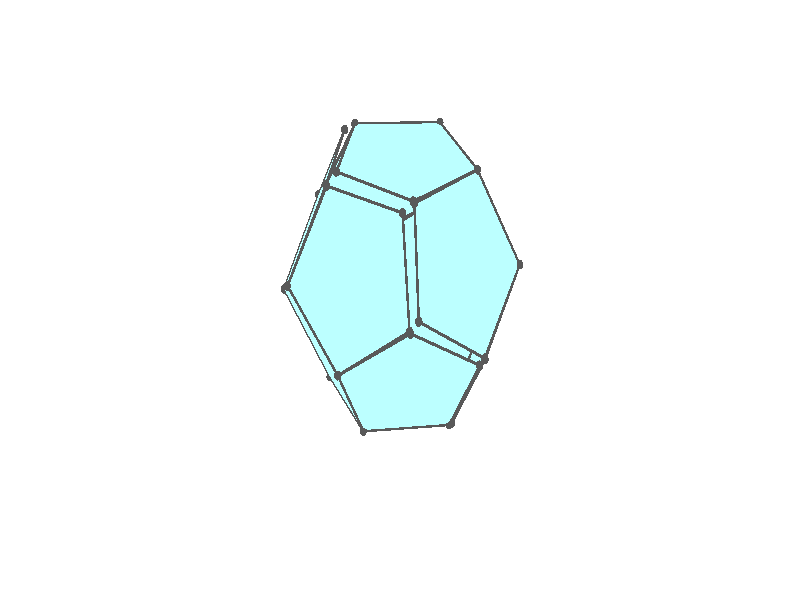 #version 3.7;
global_settings{assumed_gamma 1.0}
camera{perspective location <18.750000000000000000000000, 10.825317547305481014063844, 12.499999999999996447286321> right <0.133333333333333331482962, -0.230940107675850353485814, -0.000000000000000000000000> up <-0.064951905283832905846353, -0.037499999999999998612221, 0.129903810567665811692706> direction <0.750000000000000111022302, 0.433012701892219298294151, 0.499999999999999944488849> sky <-0.433012701892219298294151, -0.249999999999999944488849, 0.866025403784438707610605> look_at <18.000000000000000000000000, 10.392304845413262270881205, 11.999999999999996447286321>}
light_source{<18.750000000000000000000000, 10.825317547305481014063844, 12.499999999999996447286321> rgb<1.0,1.0,1.0>}
background{rgb<1,1,1>}
union{union{object{union{sphere{<0.187592474085079868872938, 0.577350269189625620036566, -0.636046339955097517204763>,0.029999999999999998889777}sphere{<-0.491123473188422809965203, 0.356822089773089878850243, -0.636046339955097517204763>,0.029999999999999998889777}sphere{<-0.491123473188422865476355, -0.356822089773089767827940, -0.636046339955097517204763>,0.029999999999999998889777}sphere{<0.187592474085079730095060, -0.577350269189625620036566, -0.636046339955097517204763>,0.029999999999999998889777}sphere{<0.607061998206686048717984, -0.000000000000000148687307, -0.636046339955097517204763>,0.029999999999999998889777}} pigment{rgb<0.1,0.1,0.1>}}object{union{cylinder{<0.187592474085079868872938, 0.577350269189625620036566, -0.636046339955097517204763>,<-0.491123473188422809965203, 0.356822089773089878850243, -0.636046339955097517204763>,0.010000000000000000208167}cylinder{<-0.491123473188422809965203, 0.356822089773089878850243, -0.636046339955097517204763>,<-0.491123473188422865476355, -0.356822089773089767827940, -0.636046339955097517204763>,0.010000000000000000208167}cylinder{<-0.491123473188422865476355, -0.356822089773089767827940, -0.636046339955097517204763>,<0.187592474085079730095060, -0.577350269189625620036566, -0.636046339955097517204763>,0.010000000000000000208167}cylinder{<0.187592474085079730095060, -0.577350269189625620036566, -0.636046339955097517204763>,<0.607061998206686048717984, -0.000000000000000148687307, -0.636046339955097517204763>,0.010000000000000000208167}cylinder{<0.607061998206686048717984, -0.000000000000000148687307, -0.636046339955097517204763>,<0.187592474085079868872938, 0.577350269189625620036566, -0.636046339955097517204763>,0.010000000000000000208167}} pigment{rgb<0.1,0.1,0.1>}}object{polygon{5.000000000000000000000000,<0.187592474085079868872938, 0.577350269189625620036566, -0.636046339955097517204763>,<-0.491123473188422809965203, 0.356822089773089878850243, -0.636046339955097517204763>,<-0.491123473188422865476355, -0.356822089773089767827940, -0.636046339955097517204763>,<0.187592474085079730095060, -0.577350269189625620036566, -0.636046339955097517204763>,<0.607061998206686048717984, -0.000000000000000148687307, -0.636046339955097517204763>} pigment{rgbft<0.5,1.0,1.0,0.1,0.1>}}}union{object{union{sphere{<0.992925344355384154049204, -0.007758310262374959465070, -0.035765320997357269439121>,0.029999999999999998889777}sphere{<0.811932483166438734301096, -0.589903478889415189279077, 0.335228751519946077674916>,0.029999999999999998889777}sphere{<0.314209397081880836832823, -0.941930669225090055896032, -0.035765320997357519239301>,0.029999999999999998889777}sphere{<0.187592474085079674583909, -0.577350269189625620036566, -0.636046339955097739249368>,0.029999999999999998889777}sphere{<0.607061998206686159740286, -0.000000000000000124900090, -0.636046339955097739249368>,0.029999999999999998889777}} pigment{rgb<0.1,0.1,0.1>}}object{union{cylinder{<0.992925344355384154049204, -0.007758310262374959465070, -0.035765320997357269439121>,<0.811932483166438734301096, -0.589903478889415189279077, 0.335228751519946077674916>,0.010000000000000000208167}cylinder{<0.811932483166438734301096, -0.589903478889415189279077, 0.335228751519946077674916>,<0.314209397081880836832823, -0.941930669225090055896032, -0.035765320997357519239301>,0.010000000000000000208167}cylinder{<0.314209397081880836832823, -0.941930669225090055896032, -0.035765320997357519239301>,<0.187592474085079674583909, -0.577350269189625620036566, -0.636046339955097739249368>,0.010000000000000000208167}cylinder{<0.187592474085079674583909, -0.577350269189625620036566, -0.636046339955097739249368>,<0.607061998206686159740286, -0.000000000000000124900090, -0.636046339955097739249368>,0.010000000000000000208167}cylinder{<0.607061998206686159740286, -0.000000000000000124900090, -0.636046339955097739249368>,<0.992925344355384154049204, -0.007758310262374959465070, -0.035765320997357269439121>,0.010000000000000000208167}} pigment{rgb<0.1,0.1,0.1>}}object{polygon{5.000000000000000000000000,<0.992925344355384154049204, -0.007758310262374959465070, -0.035765320997357269439121>,<0.811932483166438734301096, -0.589903478889415189279077, 0.335228751519946077674916>,<0.314209397081880836832823, -0.941930669225090055896032, -0.035765320997357519239301>,<0.187592474085079674583909, -0.577350269189625620036566, -0.636046339955097739249368>,<0.607061998206686159740286, -0.000000000000000124900090, -0.636046339955097739249368>} pigment{rgbft<0.5,1.0,1.0,0.1,0.1>}}}union{object{union{sphere{<0.992925344355384154049204, -0.007758310262375084365161, -0.035765320997357186172394>,0.029999999999999998889777}sphere{<0.811932483166438845323398, -0.589903478889415189279077, 0.335228751519945966652614>,0.029999999999999998889777}sphere{<0.532654780116882387019928, -0.377406551625430908281089, 0.956628007620939913024927>,0.029999999999999998889777}sphere{<0.541044528521201772974791, 0.336068940555665496283666, 0.969679795957951395912744>,0.029999999999999998889777}sphere{<0.825507381241687765438542, 0.564524117599658925570338, 0.356346988663200192615221>,0.029999999999999998889777}} pigment{rgb<0.1,0.1,0.1>}}object{union{cylinder{<0.992925344355384154049204, -0.007758310262375084365161, -0.035765320997357186172394>,<0.811932483166438845323398, -0.589903478889415189279077, 0.335228751519945966652614>,0.010000000000000000208167}cylinder{<0.811932483166438845323398, -0.589903478889415189279077, 0.335228751519945966652614>,<0.532654780116882387019928, -0.377406551625430908281089, 0.956628007620939913024927>,0.010000000000000000208167}cylinder{<0.532654780116882387019928, -0.377406551625430908281089, 0.956628007620939913024927>,<0.541044528521201772974791, 0.336068940555665496283666, 0.969679795957951395912744>,0.010000000000000000208167}cylinder{<0.541044528521201772974791, 0.336068940555665496283666, 0.969679795957951395912744>,<0.825507381241687765438542, 0.564524117599658925570338, 0.356346988663200192615221>,0.010000000000000000208167}cylinder{<0.825507381241687765438542, 0.564524117599658925570338, 0.356346988663200192615221>,<0.992925344355384154049204, -0.007758310262375084365161, -0.035765320997357186172394>,0.010000000000000000208167}} pigment{rgb<0.1,0.1,0.1>}}object{polygon{5.000000000000000000000000,<0.992925344355384154049204, -0.007758310262375084365161, -0.035765320997357186172394>,<0.811932483166438845323398, -0.589903478889415189279077, 0.335228751519945966652614>,<0.532654780116882387019928, -0.377406551625430908281089, 0.956628007620939913024927>,<0.541044528521201772974791, 0.336068940555665496283666, 0.969679795957951395912744>,<0.825507381241687765438542, 0.564524117599658925570338, 0.356346988663200192615221>} pigment{rgbft<0.5,1.0,1.0,0.1,0.1>}}}union{object{union{sphere{<0.523534339407016213741031, -0.389959761325220033434391, 0.956628007620940246091834>,0.029999999999999998889777}sphere{<0.811932483166438734301096, -0.589903478889415078256775, 0.335228751519946022163765>,0.029999999999999998889777}sphere{<0.314209397081880892343975, -0.941930669225089944873730, -0.035765320997357574750453>,0.029999999999999998889777}sphere{<-0.281798530863288099190811, -0.959551720252470707883674, 0.356346988663199581992558>,0.029999999999999998889777}sphere{<-0.152428601813243191909208, -0.618414938369213240676459, 0.969679795957951395912744>,0.029999999999999998889777}} pigment{rgb<0.1,0.1,0.1>}}object{union{cylinder{<0.523534339407016213741031, -0.389959761325220033434391, 0.956628007620940246091834>,<0.811932483166438734301096, -0.589903478889415078256775, 0.335228751519946022163765>,0.010000000000000000208167}cylinder{<0.811932483166438734301096, -0.589903478889415078256775, 0.335228751519946022163765>,<0.314209397081880892343975, -0.941930669225089944873730, -0.035765320997357574750453>,0.010000000000000000208167}cylinder{<0.314209397081880892343975, -0.941930669225089944873730, -0.035765320997357574750453>,<-0.281798530863288099190811, -0.959551720252470707883674, 0.356346988663199581992558>,0.010000000000000000208167}cylinder{<-0.281798530863288099190811, -0.959551720252470707883674, 0.356346988663199581992558>,<-0.152428601813243191909208, -0.618414938369213240676459, 0.969679795957951395912744>,0.010000000000000000208167}cylinder{<-0.152428601813243191909208, -0.618414938369213240676459, 0.969679795957951395912744>,<0.523534339407016213741031, -0.389959761325220033434391, 0.956628007620940246091834>,0.010000000000000000208167}} pigment{rgb<0.1,0.1,0.1>}}object{polygon{5.000000000000000000000000,<0.523534339407016213741031, -0.389959761325220033434391, 0.956628007620940246091834>,<0.811932483166438734301096, -0.589903478889415078256775, 0.335228751519946022163765>,<0.314209397081880892343975, -0.941930669225089944873730, -0.035765320997357574750453>,<-0.281798530863288099190811, -0.959551720252470707883674, 0.356346988663199581992558>,<-0.152428601813243191909208, -0.618414938369213240676459, 0.969679795957951395912744>} pigment{rgbft<0.5,1.0,1.0,0.1,0.1>}}}union{object{union{sphere{<-0.790343508969850505607724, -0.605588786779246546210231, -0.022713532660346098801529>,0.029999999999999998889777}sphere{<-0.290188279267607263101070, -0.959383032887387576792548, 0.343295200326188321149345>,0.029999999999999998889777}sphere{<0.314209397081880781321672, -0.941930669225089833851428, -0.035765320997357546994877>,0.029999999999999998889777}sphere{<0.187592474085079619072758, -0.577350269189625509014263, -0.636046339955097517204763>,0.029999999999999998889777}sphere{<-0.495058764227359726639577, -0.369479553997972720580378, -0.627979891148855218219182>,0.029999999999999998889777}} pigment{rgb<0.1,0.1,0.1>}}object{union{cylinder{<-0.790343508969850505607724, -0.605588786779246546210231, -0.022713532660346098801529>,<-0.290188279267607263101070, -0.959383032887387576792548, 0.343295200326188321149345>,0.010000000000000000208167}cylinder{<-0.290188279267607263101070, -0.959383032887387576792548, 0.343295200326188321149345>,<0.314209397081880781321672, -0.941930669225089833851428, -0.035765320997357546994877>,0.010000000000000000208167}cylinder{<0.314209397081880781321672, -0.941930669225089833851428, -0.035765320997357546994877>,<0.187592474085079619072758, -0.577350269189625509014263, -0.636046339955097517204763>,0.010000000000000000208167}cylinder{<0.187592474085079619072758, -0.577350269189625509014263, -0.636046339955097517204763>,<-0.495058764227359726639577, -0.369479553997972720580378, -0.627979891148855218219182>,0.010000000000000000208167}cylinder{<-0.495058764227359726639577, -0.369479553997972720580378, -0.627979891148855218219182>,<-0.790343508969850505607724, -0.605588786779246546210231, -0.022713532660346098801529>,0.010000000000000000208167}} pigment{rgb<0.1,0.1,0.1>}}object{polygon{5.000000000000000000000000,<-0.790343508969850505607724, -0.605588786779246546210231, -0.022713532660346098801529>,<-0.290188279267607263101070, -0.959383032887387576792548, 0.343295200326188321149345>,<0.314209397081880781321672, -0.941930669225089833851428, -0.035765320997357546994877>,<0.187592474085079619072758, -0.577350269189625509014263, -0.636046339955097517204763>,<-0.495058764227359726639577, -0.369479553997972720580378, -0.627979891148855218219182>} pigment{rgbft<0.5,1.0,1.0,0.1,0.1>}}}union{object{union{sphere{<0.992925344355384043026902, -0.007758310262374955995623, -0.035765320997357297194696>,0.029999999999999998889777}sphere{<0.822754375188444186939307, 0.572451115227116558159537, 0.343295200326188765238555>,0.029999999999999998889777}sphere{<0.331719586196067228733853, 0.938798571035046602872853, -0.022713532660345699815130>,0.029999999999999998889777}sphere{<0.198414366107085349266725, 0.585004324926906238424351, -0.627979891148854774129973>,0.029999999999999998889777}sphere{<0.607061998206686159740286, -0.000000000000000123599048, -0.636046339955097517204763>,0.029999999999999998889777}} pigment{rgb<0.1,0.1,0.1>}}object{union{cylinder{<0.992925344355384043026902, -0.007758310262374955995623, -0.035765320997357297194696>,<0.822754375188444186939307, 0.572451115227116558159537, 0.343295200326188765238555>,0.010000000000000000208167}cylinder{<0.822754375188444186939307, 0.572451115227116558159537, 0.343295200326188765238555>,<0.331719586196067228733853, 0.938798571035046602872853, -0.022713532660345699815130>,0.010000000000000000208167}cylinder{<0.331719586196067228733853, 0.938798571035046602872853, -0.022713532660345699815130>,<0.198414366107085349266725, 0.585004324926906238424351, -0.627979891148854774129973>,0.010000000000000000208167}cylinder{<0.198414366107085349266725, 0.585004324926906238424351, -0.627979891148854774129973>,<0.607061998206686159740286, -0.000000000000000123599048, -0.636046339955097517204763>,0.010000000000000000208167}cylinder{<0.607061998206686159740286, -0.000000000000000123599048, -0.636046339955097517204763>,<0.992925344355384043026902, -0.007758310262374955995623, -0.035765320997357297194696>,0.010000000000000000208167}} pigment{rgb<0.1,0.1,0.1>}}object{polygon{5.000000000000000000000000,<0.992925344355384043026902, -0.007758310262374955995623, -0.035765320997357297194696>,<0.822754375188444186939307, 0.572451115227116558159537, 0.343295200326188765238555>,<0.331719586196067228733853, 0.938798571035046602872853, -0.022713532660345699815130>,<0.198414366107085349266725, 0.585004324926906238424351, -0.627979891148854774129973>,<0.607061998206686159740286, -0.000000000000000123599048, -0.636046339955097517204763>} pigment{rgbft<0.5,1.0,1.0,0.1,0.1>}}}union{object{union{sphere{<-0.807853698084035398707670, 0.577350269189625620036566, -0.035765320997357380461423>,0.029999999999999998889777}sphere{<-0.491123473188422865476355, 0.356822089773089878850243, -0.636046339955097517204763>,0.029999999999999998889777}sphere{<-0.491123473188422865476355, -0.356822089773089767827940, -0.636046339955097739249368>,0.029999999999999998889777}sphere{<-0.807853698084035398707670, -0.577350269189625620036566, -0.035765320997357491483726>,0.029999999999999998889777}sphere{<-1.003603742333922133056490, -0.000000000000000148687307, 0.335228751519946022163765>,0.029999999999999998889777}} pigment{rgb<0.1,0.1,0.1>}}object{union{cylinder{<-0.807853698084035398707670, 0.577350269189625620036566, -0.035765320997357380461423>,<-0.491123473188422865476355, 0.356822089773089878850243, -0.636046339955097517204763>,0.010000000000000000208167}cylinder{<-0.491123473188422865476355, 0.356822089773089878850243, -0.636046339955097517204763>,<-0.491123473188422865476355, -0.356822089773089767827940, -0.636046339955097739249368>,0.010000000000000000208167}cylinder{<-0.491123473188422865476355, -0.356822089773089767827940, -0.636046339955097739249368>,<-0.807853698084035398707670, -0.577350269189625620036566, -0.035765320997357491483726>,0.010000000000000000208167}cylinder{<-0.807853698084035398707670, -0.577350269189625620036566, -0.035765320997357491483726>,<-1.003603742333922133056490, -0.000000000000000148687307, 0.335228751519946022163765>,0.010000000000000000208167}cylinder{<-1.003603742333922133056490, -0.000000000000000148687307, 0.335228751519946022163765>,<-0.807853698084035398707670, 0.577350269189625620036566, -0.035765320997357380461423>,0.010000000000000000208167}} pigment{rgb<0.1,0.1,0.1>}}object{polygon{5.000000000000000000000000,<-0.807853698084035398707670, 0.577350269189625620036566, -0.035765320997357380461423>,<-0.491123473188422865476355, 0.356822089773089878850243, -0.636046339955097517204763>,<-0.491123473188422865476355, -0.356822089773089767827940, -0.636046339955097739249368>,<-0.807853698084035398707670, -0.577350269189625620036566, -0.035765320997357491483726>,<-1.003603742333922133056490, -0.000000000000000148687307, 0.335228751519946022163765>} pigment{rgbft<0.5,1.0,1.0,0.1,0.1>}}}union{object{union{sphere{<-0.807853698084035287685367, 0.577350269189625620036566, -0.035765320997357297194696>,0.029999999999999998889777}sphere{<-0.336030549517982168872265, 0.941930669225089944873730, 0.356346988663200248126373>,0.029999999999999998889777}sphere{<-0.240177851275056752911041, 0.589903478889414745189868, 0.969679795957951840001954>,0.029999999999999998889777}sphere{<-0.652760774413594702103580, 0.007758310262374390475770, 0.956628007620940135069532>,0.029999999999999998889777}sphere{<-1.003603742333921911011885, -0.000000000000000166533454, 0.335228751519946022163765>,0.029999999999999998889777}} pigment{rgb<0.1,0.1,0.1>}}object{union{cylinder{<-0.807853698084035287685367, 0.577350269189625620036566, -0.035765320997357297194696>,<-0.336030549517982168872265, 0.941930669225089944873730, 0.356346988663200248126373>,0.010000000000000000208167}cylinder{<-0.336030549517982168872265, 0.941930669225089944873730, 0.356346988663200248126373>,<-0.240177851275056752911041, 0.589903478889414745189868, 0.969679795957951840001954>,0.010000000000000000208167}cylinder{<-0.240177851275056752911041, 0.589903478889414745189868, 0.969679795957951840001954>,<-0.652760774413594702103580, 0.007758310262374390475770, 0.956628007620940135069532>,0.010000000000000000208167}cylinder{<-0.652760774413594702103580, 0.007758310262374390475770, 0.956628007620940135069532>,<-1.003603742333921911011885, -0.000000000000000166533454, 0.335228751519946022163765>,0.010000000000000000208167}cylinder{<-1.003603742333921911011885, -0.000000000000000166533454, 0.335228751519946022163765>,<-0.807853698084035287685367, 0.577350269189625620036566, -0.035765320997357297194696>,0.010000000000000000208167}} pigment{rgb<0.1,0.1,0.1>}}object{polygon{5.000000000000000000000000,<-0.807853698084035287685367, 0.577350269189625620036566, -0.035765320997357297194696>,<-0.336030549517982168872265, 0.941930669225089944873730, 0.356346988663200248126373>,<-0.240177851275056752911041, 0.589903478889414745189868, 0.969679795957951840001954>,<-0.652760774413594702103580, 0.007758310262374390475770, 0.956628007620940135069532>,<-1.003603742333921911011885, -0.000000000000000166533454, 0.335228751519946022163765>} pigment{rgbft<0.5,1.0,1.0,0.1,0.1>}}}union{object{union{sphere{<-0.807853698084035176663065, 0.577350269189625509014263, -0.035765320997357352705848>,0.029999999999999998889777}sphere{<-0.336030549517982168872265, 0.941930669225089833851428, 0.356346988663200248126373>,0.029999999999999998889777}sphere{<0.281273124613127090132281, 0.959383032887387909859456, -0.001311513132817632154570>,0.029999999999999998889777}sphere{<0.190964628040288686428028, 0.605588786779247212344046, -0.614468933268679684545077>,0.029999999999999998889777}sphere{<-0.482152766445737901435109, 0.369479553997973164669588, -0.635762557570823672037363>,0.029999999999999998889777}} pigment{rgb<0.1,0.1,0.1>}}object{union{cylinder{<-0.807853698084035176663065, 0.577350269189625509014263, -0.035765320997357352705848>,<-0.336030549517982168872265, 0.941930669225089833851428, 0.356346988663200248126373>,0.010000000000000000208167}cylinder{<-0.336030549517982168872265, 0.941930669225089833851428, 0.356346988663200248126373>,<0.281273124613127090132281, 0.959383032887387909859456, -0.001311513132817632154570>,0.010000000000000000208167}cylinder{<0.281273124613127090132281, 0.959383032887387909859456, -0.001311513132817632154570>,<0.190964628040288686428028, 0.605588786779247212344046, -0.614468933268679684545077>,0.010000000000000000208167}cylinder{<0.190964628040288686428028, 0.605588786779247212344046, -0.614468933268679684545077>,<-0.482152766445737901435109, 0.369479553997973164669588, -0.635762557570823672037363>,0.010000000000000000208167}cylinder{<-0.482152766445737901435109, 0.369479553997973164669588, -0.635762557570823672037363>,<-0.807853698084035176663065, 0.577350269189625509014263, -0.035765320997357352705848>,0.010000000000000000208167}} pigment{rgb<0.1,0.1,0.1>}}object{polygon{5.000000000000000000000000,<-0.807853698084035176663065, 0.577350269189625509014263, -0.035765320997357352705848>,<-0.336030549517982168872265, 0.941930669225089833851428, 0.356346988663200248126373>,<0.281273124613127090132281, 0.959383032887387909859456, -0.001311513132817632154570>,<0.190964628040288686428028, 0.605588786779247212344046, -0.614468933268679684545077>,<-0.482152766445737901435109, 0.369479553997973164669588, -0.635762557570823672037363>} pigment{rgbft<0.5,1.0,1.0,0.1,0.1>}}}union{object{union{sphere{<0.288901432042829586777088, 0.959551720252470263794464, 0.012199444747356631701951>,0.029999999999999998889777}sphere{<-0.336030549517982279894568, 0.941930669225089833851428, 0.356346988663200192615221>,0.029999999999999998889777}sphere{<-0.240177851275056836177768, 0.589903478889414745189868, 0.969679795957951840001954>,0.029999999999999998889777}sphere{<0.443994355713270505425783, 0.389959761325219367300576, 1.004592773365653890493832>,0.029999999999999998889777}sphere{<0.770983335547159587264332, 0.618414938369212463520341, 0.412837372757319853722180>,0.029999999999999998889777}} pigment{rgb<0.1,0.1,0.1>}}object{union{cylinder{<0.288901432042829586777088, 0.959551720252470263794464, 0.012199444747356631701951>,<-0.336030549517982279894568, 0.941930669225089833851428, 0.356346988663200192615221>,0.010000000000000000208167}cylinder{<-0.336030549517982279894568, 0.941930669225089833851428, 0.356346988663200192615221>,<-0.240177851275056836177768, 0.589903478889414745189868, 0.969679795957951840001954>,0.010000000000000000208167}cylinder{<-0.240177851275056836177768, 0.589903478889414745189868, 0.969679795957951840001954>,<0.443994355713270505425783, 0.389959761325219367300576, 1.004592773365653890493832>,0.010000000000000000208167}cylinder{<0.443994355713270505425783, 0.389959761325219367300576, 1.004592773365653890493832>,<0.770983335547159587264332, 0.618414938369212463520341, 0.412837372757319853722180>,0.010000000000000000208167}cylinder{<0.770983335547159587264332, 0.618414938369212463520341, 0.412837372757319853722180>,<0.288901432042829586777088, 0.959551720252470263794464, 0.012199444747356631701951>,0.010000000000000000208167}} pigment{rgb<0.1,0.1,0.1>}}object{polygon{5.000000000000000000000000,<0.288901432042829586777088, 0.959551720252470263794464, 0.012199444747356631701951>,<-0.336030549517982279894568, 0.941930669225089833851428, 0.356346988663200192615221>,<-0.240177851275056836177768, 0.589903478889414745189868, 0.969679795957951840001954>,<0.443994355713270505425783, 0.389959761325219367300576, 1.004592773365653890493832>,<0.770983335547159587264332, 0.618414938369212463520341, 0.412837372757319853722180>} pigment{rgbft<0.5,1.0,1.0,0.1,0.1>}}}union{object{union{sphere{<0.447366509668478795624935, -0.336068940555666217928632, 1.026170180052071057019702>,0.029999999999999998889777}sphere{<0.439738202238775799379766, 0.377406551625430242147274, 1.012659222171896633568622>,0.029999999999999998889777}sphere{<-0.240177851275056697399890, 0.589903478889414523145263, 0.969679795957951840001954>,0.029999999999999998889777}sphere{<-0.652760774413594591081278, 0.007758310262374362720195, 0.956628007620940135069532>,0.029999999999999998889777}sphere{<-0.227834990577164109293307, -0.564524117599659480681851, 0.991540985028642074539107>,0.029999999999999998889777}} pigment{rgb<0.1,0.1,0.1>}}object{union{cylinder{<0.447366509668478795624935, -0.336068940555666217928632, 1.026170180052071057019702>,<0.439738202238775799379766, 0.377406551625430242147274, 1.012659222171896633568622>,0.010000000000000000208167}cylinder{<0.439738202238775799379766, 0.377406551625430242147274, 1.012659222171896633568622>,<-0.240177851275056697399890, 0.589903478889414523145263, 0.969679795957951840001954>,0.010000000000000000208167}cylinder{<-0.240177851275056697399890, 0.589903478889414523145263, 0.969679795957951840001954>,<-0.652760774413594591081278, 0.007758310262374362720195, 0.956628007620940135069532>,0.010000000000000000208167}cylinder{<-0.652760774413594591081278, 0.007758310262374362720195, 0.956628007620940135069532>,<-0.227834990577164109293307, -0.564524117599659480681851, 0.991540985028642074539107>,0.010000000000000000208167}cylinder{<-0.227834990577164109293307, -0.564524117599659480681851, 0.991540985028642074539107>,<0.447366509668478795624935, -0.336068940555666217928632, 1.026170180052071057019702>,0.010000000000000000208167}} pigment{rgb<0.1,0.1,0.1>}}object{polygon{5.000000000000000000000000,<0.447366509668478795624935, -0.336068940555666217928632, 1.026170180052071057019702>,<0.439738202238775799379766, 0.377406551625430242147274, 1.012659222171896633568622>,<-0.240177851275056697399890, 0.589903478889414523145263, 0.969679795957951840001954>,<-0.652760774413594591081278, 0.007758310262374362720195, 0.956628007620940135069532>,<-0.227834990577164109293307, -0.564524117599659480681851, 0.991540985028642074539107>} pigment{rgbft<0.5,1.0,1.0,0.1,0.1>}}}union{object{union{sphere{<-0.805769592324418804096808, -0.585004324926906460468956, -0.022429750276071861586624>,0.029999999999999998889777}sphere{<-0.332658395562773490095054, -0.938798571035047046962063, 0.377924395349617803230302>,0.029999999999999998889777}sphere{<-0.238093745515440463611512, -0.572451115227117224293352, 0.983015366679237057034868>,0.029999999999999998889777}sphere{<-0.652760774413594702103580, 0.007758310262374392210494, 0.956628007620940024047229>,0.029999999999999998889777}sphere{<-1.003603742333921688967280, -0.000000000000000163064007, 0.335228751519946133186068>,0.029999999999999998889777}} pigment{rgb<0.1,0.1,0.1>}}object{union{cylinder{<-0.805769592324418804096808, -0.585004324926906460468956, -0.022429750276071861586624>,<-0.332658395562773490095054, -0.938798571035047046962063, 0.377924395349617803230302>,0.010000000000000000208167}cylinder{<-0.332658395562773490095054, -0.938798571035047046962063, 0.377924395349617803230302>,<-0.238093745515440463611512, -0.572451115227117224293352, 0.983015366679237057034868>,0.010000000000000000208167}cylinder{<-0.238093745515440463611512, -0.572451115227117224293352, 0.983015366679237057034868>,<-0.652760774413594702103580, 0.007758310262374392210494, 0.956628007620940024047229>,0.010000000000000000208167}cylinder{<-0.652760774413594702103580, 0.007758310262374392210494, 0.956628007620940024047229>,<-1.003603742333921688967280, -0.000000000000000163064007, 0.335228751519946133186068>,0.010000000000000000208167}cylinder{<-1.003603742333921688967280, -0.000000000000000163064007, 0.335228751519946133186068>,<-0.805769592324418804096808, -0.585004324926906460468956, -0.022429750276071861586624>,0.010000000000000000208167}} pigment{rgb<0.1,0.1,0.1>}}object{polygon{5.000000000000000000000000,<-0.805769592324418804096808, -0.585004324926906460468956, -0.022429750276071861586624>,<-0.332658395562773490095054, -0.938798571035047046962063, 0.377924395349617803230302>,<-0.238093745515440463611512, -0.572451115227117224293352, 0.983015366679237057034868>,<-0.652760774413594702103580, 0.007758310262374392210494, 0.956628007620940024047229>,<-1.003603742333921688967280, -0.000000000000000163064007, 0.335228751519946133186068>} pigment{rgbft<0.5,1.0,1.0,0.1,0.1>}}}}
